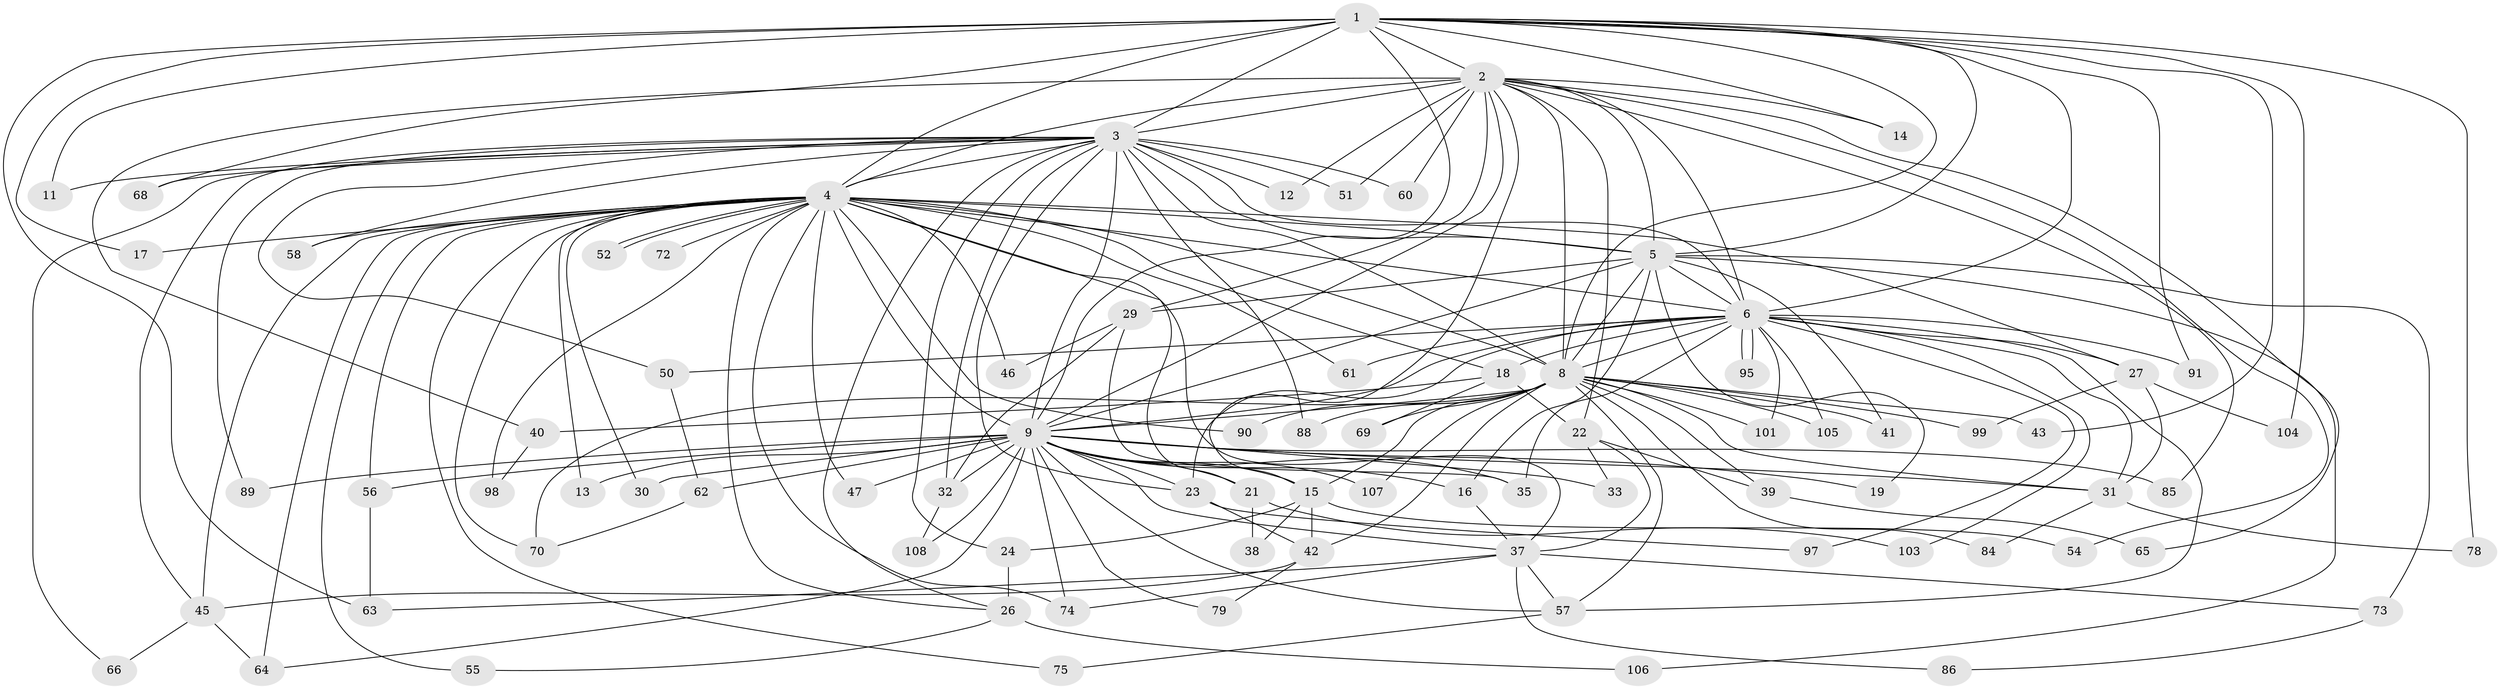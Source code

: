 // original degree distribution, {19: 0.018518518518518517, 21: 0.009259259259259259, 15: 0.009259259259259259, 27: 0.009259259259259259, 17: 0.009259259259259259, 26: 0.009259259259259259, 25: 0.018518518518518517, 18: 0.009259259259259259, 2: 0.5833333333333334, 7: 0.018518518518518517, 3: 0.1574074074074074, 5: 0.06481481481481481, 10: 0.009259259259259259, 4: 0.06481481481481481, 6: 0.009259259259259259}
// Generated by graph-tools (version 1.1) at 2025/11/02/27/25 16:11:00]
// undirected, 81 vertices, 190 edges
graph export_dot {
graph [start="1"]
  node [color=gray90,style=filled];
  1 [super="+82"];
  2 [super="+49"];
  3 [super="+7"];
  4 [super="+10"];
  5 [super="+93"];
  6 [super="+102"];
  8 [super="+83"];
  9 [super="+20"];
  11;
  12;
  13;
  14;
  15;
  16;
  17;
  18 [super="+28"];
  19;
  21 [super="+25"];
  22 [super="+92"];
  23 [super="+34"];
  24;
  26 [super="+77"];
  27 [super="+81"];
  29 [super="+59"];
  30;
  31 [super="+80"];
  32 [super="+36"];
  33;
  35 [super="+44"];
  37 [super="+53"];
  38;
  39;
  40;
  41;
  42 [super="+96"];
  43;
  45 [super="+48"];
  46;
  47;
  50;
  51;
  52;
  54;
  55;
  56;
  57 [super="+71"];
  58;
  60;
  61;
  62;
  63 [super="+94"];
  64 [super="+67"];
  65;
  66;
  68;
  69;
  70 [super="+100"];
  72;
  73;
  74 [super="+76"];
  75;
  78;
  79 [super="+87"];
  84;
  85;
  86;
  88;
  89;
  90;
  91;
  95;
  97;
  98;
  99;
  101;
  103;
  104;
  105;
  106;
  107;
  108;
  1 -- 2;
  1 -- 3 [weight=3];
  1 -- 4 [weight=2];
  1 -- 5;
  1 -- 6;
  1 -- 8;
  1 -- 9;
  1 -- 11;
  1 -- 14;
  1 -- 17;
  1 -- 43;
  1 -- 68;
  1 -- 78;
  1 -- 91;
  1 -- 104;
  1 -- 63;
  2 -- 3 [weight=2];
  2 -- 4 [weight=3];
  2 -- 5;
  2 -- 6;
  2 -- 8;
  2 -- 9;
  2 -- 12;
  2 -- 14;
  2 -- 15;
  2 -- 22;
  2 -- 29;
  2 -- 40;
  2 -- 51;
  2 -- 54;
  2 -- 60;
  2 -- 65;
  2 -- 85;
  3 -- 4 [weight=4];
  3 -- 5 [weight=2];
  3 -- 6 [weight=2];
  3 -- 8 [weight=2];
  3 -- 9 [weight=2];
  3 -- 12;
  3 -- 51;
  3 -- 58;
  3 -- 66;
  3 -- 68;
  3 -- 11;
  3 -- 24;
  3 -- 89;
  3 -- 26;
  3 -- 88;
  3 -- 32;
  3 -- 45;
  3 -- 50;
  3 -- 60;
  3 -- 23;
  4 -- 5 [weight=2];
  4 -- 6 [weight=2];
  4 -- 8 [weight=2];
  4 -- 9 [weight=2];
  4 -- 13;
  4 -- 18;
  4 -- 27;
  4 -- 45;
  4 -- 47;
  4 -- 52;
  4 -- 52;
  4 -- 56;
  4 -- 58;
  4 -- 61;
  4 -- 64;
  4 -- 72 [weight=2];
  4 -- 75;
  4 -- 90;
  4 -- 98;
  4 -- 26;
  4 -- 74;
  4 -- 46;
  4 -- 17;
  4 -- 21;
  4 -- 55;
  4 -- 30;
  4 -- 70;
  4 -- 37;
  5 -- 6 [weight=2];
  5 -- 8;
  5 -- 9;
  5 -- 16;
  5 -- 19;
  5 -- 29 [weight=2];
  5 -- 41;
  5 -- 73;
  5 -- 106;
  6 -- 8;
  6 -- 9;
  6 -- 18 [weight=2];
  6 -- 23;
  6 -- 27;
  6 -- 31;
  6 -- 35;
  6 -- 50;
  6 -- 61;
  6 -- 91;
  6 -- 95;
  6 -- 95;
  6 -- 97;
  6 -- 101;
  6 -- 103;
  6 -- 105;
  6 -- 57;
  8 -- 9;
  8 -- 15;
  8 -- 39;
  8 -- 41;
  8 -- 43;
  8 -- 57;
  8 -- 69;
  8 -- 70;
  8 -- 84;
  8 -- 88;
  8 -- 90;
  8 -- 99;
  8 -- 101;
  8 -- 105;
  8 -- 107;
  8 -- 31;
  8 -- 42;
  9 -- 13;
  9 -- 16;
  9 -- 19;
  9 -- 23;
  9 -- 32;
  9 -- 33;
  9 -- 35;
  9 -- 37;
  9 -- 47;
  9 -- 56;
  9 -- 62;
  9 -- 74;
  9 -- 79;
  9 -- 85;
  9 -- 107;
  9 -- 108;
  9 -- 15;
  9 -- 30;
  9 -- 89;
  9 -- 31 [weight=2];
  9 -- 21;
  9 -- 64;
  9 -- 57;
  15 -- 24;
  15 -- 38;
  15 -- 42;
  15 -- 54;
  16 -- 37;
  18 -- 22;
  18 -- 40;
  18 -- 69;
  21 -- 38;
  21 -- 103;
  22 -- 33;
  22 -- 39;
  22 -- 37;
  23 -- 97;
  23 -- 42;
  24 -- 26;
  26 -- 55;
  26 -- 106;
  27 -- 99;
  27 -- 104;
  27 -- 31;
  29 -- 46;
  29 -- 32;
  29 -- 35;
  31 -- 78;
  31 -- 84;
  32 -- 108;
  37 -- 57;
  37 -- 86;
  37 -- 73;
  37 -- 74;
  37 -- 63;
  39 -- 65;
  40 -- 98;
  42 -- 79;
  42 -- 45;
  45 -- 64;
  45 -- 66;
  50 -- 62;
  56 -- 63;
  57 -- 75;
  62 -- 70;
  73 -- 86;
}
